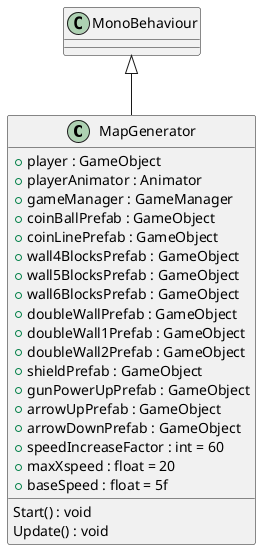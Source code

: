 @startuml
class MapGenerator {
    + player : GameObject
    + playerAnimator : Animator
    + gameManager : GameManager
    + coinBallPrefab : GameObject
    + coinLinePrefab : GameObject
    + wall4BlocksPrefab : GameObject
    + wall5BlocksPrefab : GameObject
    + wall6BlocksPrefab : GameObject
    + doubleWallPrefab : GameObject
    + doubleWall1Prefab : GameObject
    + doubleWall2Prefab : GameObject
    + shieldPrefab : GameObject
    + gunPowerUpPrefab : GameObject
    + arrowUpPrefab : GameObject
    + arrowDownPrefab : GameObject
    + speedIncreaseFactor : int = 60
    + maxXspeed : float = 20
    + baseSpeed : float = 5f
    Start() : void
    Update() : void
}
MonoBehaviour <|-- MapGenerator
@enduml
